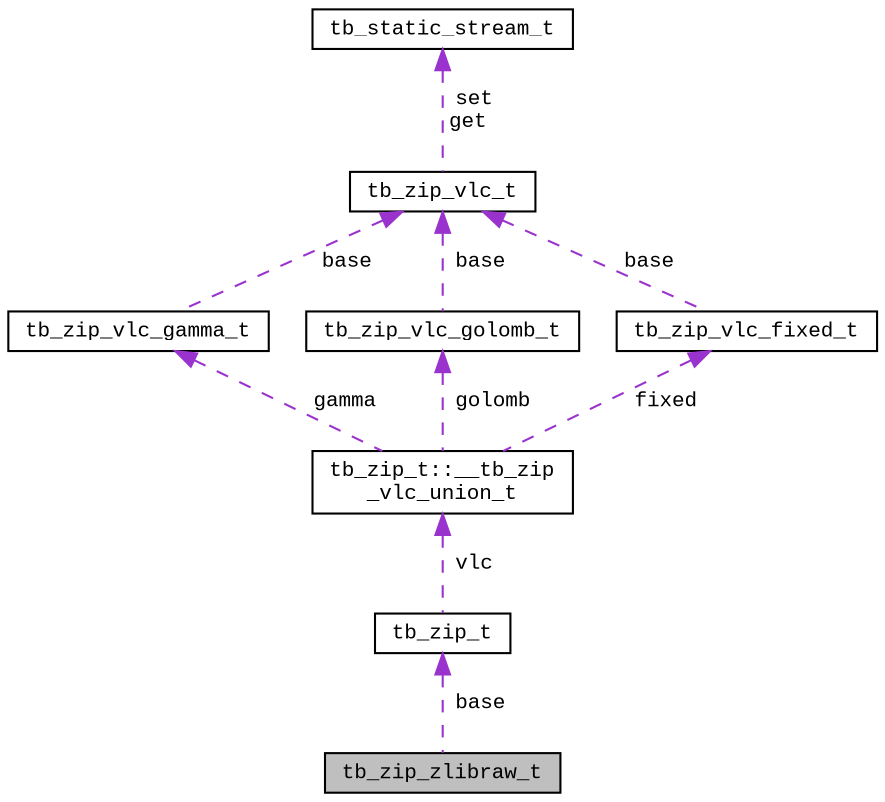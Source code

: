 digraph "tb_zip_zlibraw_t"
{
  edge [fontname="CourierNew",fontsize="10",labelfontname="CourierNew",labelfontsize="10"];
  node [fontname="CourierNew",fontsize="10",shape=record];
  Node1 [label="tb_zip_zlibraw_t",height=0.2,width=0.4,color="black", fillcolor="grey75", style="filled" fontcolor="black"];
  Node2 -> Node1 [dir="back",color="darkorchid3",fontsize="10",style="dashed",label=" base" ];
  Node2 [label="tb_zip_t",height=0.2,width=0.4,color="black", fillcolor="white", style="filled",URL="$d5/d90/structtb__zip__t.html"];
  Node3 -> Node2 [dir="back",color="darkorchid3",fontsize="10",style="dashed",label=" vlc" ];
  Node3 [label="tb_zip_t::__tb_zip\l_vlc_union_t",height=0.2,width=0.4,color="black", fillcolor="white", style="filled",URL="$da/d30/uniontb__zip__t_1_1____tb__zip__vlc__union__t.html"];
  Node4 -> Node3 [dir="back",color="darkorchid3",fontsize="10",style="dashed",label=" gamma" ];
  Node4 [label="tb_zip_vlc_gamma_t",height=0.2,width=0.4,color="black", fillcolor="white", style="filled",URL="$df/d6d/structtb__zip__vlc__gamma__t.html"];
  Node5 -> Node4 [dir="back",color="darkorchid3",fontsize="10",style="dashed",label=" base" ];
  Node5 [label="tb_zip_vlc_t",height=0.2,width=0.4,color="black", fillcolor="white", style="filled",URL="$da/dab/structtb__zip__vlc__t.html"];
  Node6 -> Node5 [dir="back",color="darkorchid3",fontsize="10",style="dashed",label=" set\nget" ];
  Node6 [label="tb_static_stream_t",height=0.2,width=0.4,color="black", fillcolor="white", style="filled",URL="$d4/d8a/structtb__static__stream__t.html",tooltip="the static stream type "];
  Node7 -> Node3 [dir="back",color="darkorchid3",fontsize="10",style="dashed",label=" golomb" ];
  Node7 [label="tb_zip_vlc_golomb_t",height=0.2,width=0.4,color="black", fillcolor="white", style="filled",URL="$d5/dff/structtb__zip__vlc__golomb__t.html"];
  Node5 -> Node7 [dir="back",color="darkorchid3",fontsize="10",style="dashed",label=" base" ];
  Node8 -> Node3 [dir="back",color="darkorchid3",fontsize="10",style="dashed",label=" fixed" ];
  Node8 [label="tb_zip_vlc_fixed_t",height=0.2,width=0.4,color="black", fillcolor="white", style="filled",URL="$d6/da9/structtb__zip__vlc__fixed__t.html"];
  Node5 -> Node8 [dir="back",color="darkorchid3",fontsize="10",style="dashed",label=" base" ];
}
